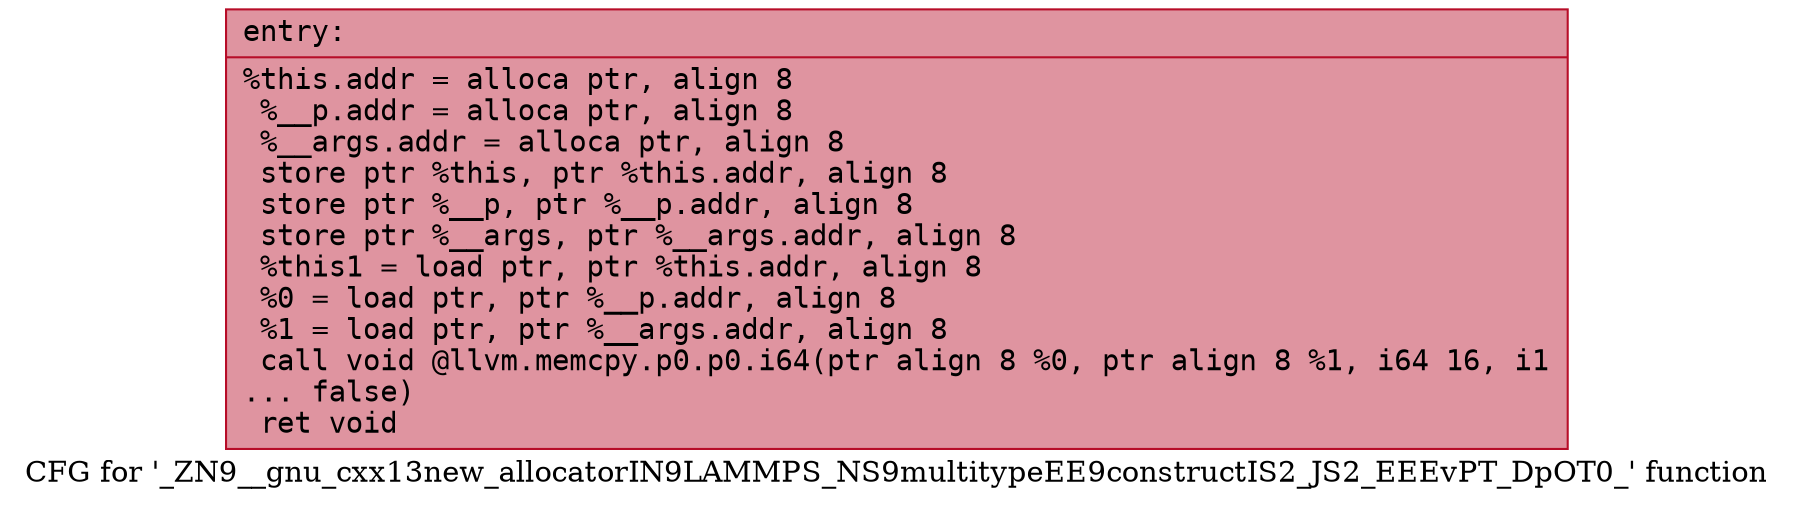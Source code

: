 digraph "CFG for '_ZN9__gnu_cxx13new_allocatorIN9LAMMPS_NS9multitypeEE9constructIS2_JS2_EEEvPT_DpOT0_' function" {
	label="CFG for '_ZN9__gnu_cxx13new_allocatorIN9LAMMPS_NS9multitypeEE9constructIS2_JS2_EEEvPT_DpOT0_' function";

	Node0x55bd405e3cc0 [shape=record,color="#b70d28ff", style=filled, fillcolor="#b70d2870" fontname="Courier",label="{entry:\l|  %this.addr = alloca ptr, align 8\l  %__p.addr = alloca ptr, align 8\l  %__args.addr = alloca ptr, align 8\l  store ptr %this, ptr %this.addr, align 8\l  store ptr %__p, ptr %__p.addr, align 8\l  store ptr %__args, ptr %__args.addr, align 8\l  %this1 = load ptr, ptr %this.addr, align 8\l  %0 = load ptr, ptr %__p.addr, align 8\l  %1 = load ptr, ptr %__args.addr, align 8\l  call void @llvm.memcpy.p0.p0.i64(ptr align 8 %0, ptr align 8 %1, i64 16, i1\l... false)\l  ret void\l}"];
}
